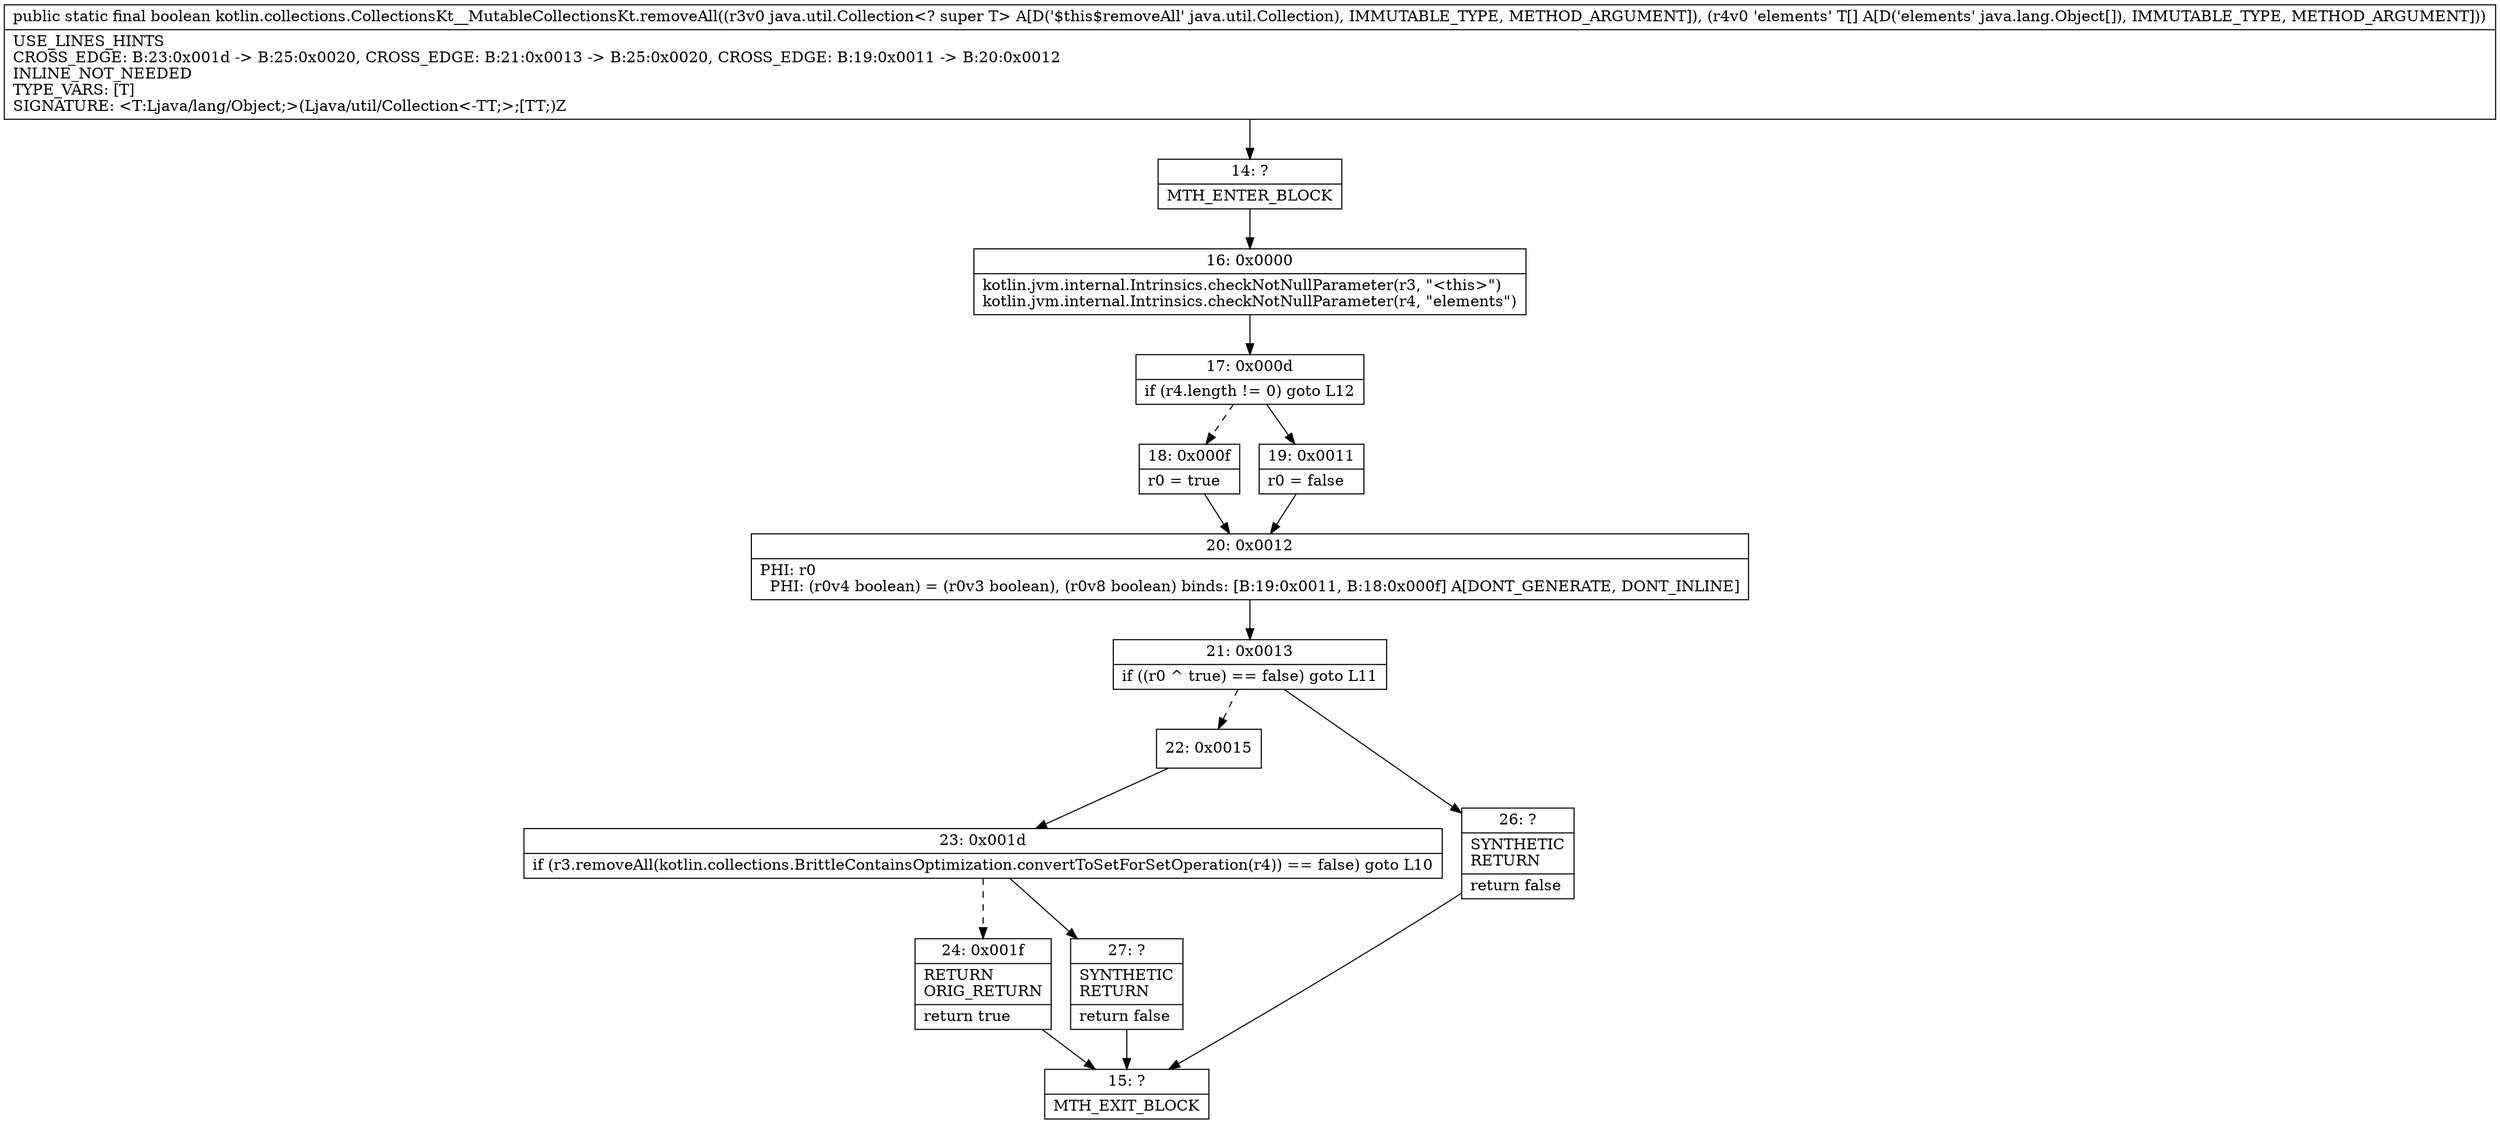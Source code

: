 digraph "CFG forkotlin.collections.CollectionsKt__MutableCollectionsKt.removeAll(Ljava\/util\/Collection;[Ljava\/lang\/Object;)Z" {
Node_14 [shape=record,label="{14\:\ ?|MTH_ENTER_BLOCK\l}"];
Node_16 [shape=record,label="{16\:\ 0x0000|kotlin.jvm.internal.Intrinsics.checkNotNullParameter(r3, \"\<this\>\")\lkotlin.jvm.internal.Intrinsics.checkNotNullParameter(r4, \"elements\")\l}"];
Node_17 [shape=record,label="{17\:\ 0x000d|if (r4.length != 0) goto L12\l}"];
Node_18 [shape=record,label="{18\:\ 0x000f|r0 = true\l}"];
Node_20 [shape=record,label="{20\:\ 0x0012|PHI: r0 \l  PHI: (r0v4 boolean) = (r0v3 boolean), (r0v8 boolean) binds: [B:19:0x0011, B:18:0x000f] A[DONT_GENERATE, DONT_INLINE]\l}"];
Node_21 [shape=record,label="{21\:\ 0x0013|if ((r0 ^ true) == false) goto L11\l}"];
Node_22 [shape=record,label="{22\:\ 0x0015}"];
Node_23 [shape=record,label="{23\:\ 0x001d|if (r3.removeAll(kotlin.collections.BrittleContainsOptimization.convertToSetForSetOperation(r4)) == false) goto L10\l}"];
Node_24 [shape=record,label="{24\:\ 0x001f|RETURN\lORIG_RETURN\l|return true\l}"];
Node_15 [shape=record,label="{15\:\ ?|MTH_EXIT_BLOCK\l}"];
Node_27 [shape=record,label="{27\:\ ?|SYNTHETIC\lRETURN\l|return false\l}"];
Node_26 [shape=record,label="{26\:\ ?|SYNTHETIC\lRETURN\l|return false\l}"];
Node_19 [shape=record,label="{19\:\ 0x0011|r0 = false\l}"];
MethodNode[shape=record,label="{public static final boolean kotlin.collections.CollectionsKt__MutableCollectionsKt.removeAll((r3v0 java.util.Collection\<? super T\> A[D('$this$removeAll' java.util.Collection), IMMUTABLE_TYPE, METHOD_ARGUMENT]), (r4v0 'elements' T[] A[D('elements' java.lang.Object[]), IMMUTABLE_TYPE, METHOD_ARGUMENT]))  | USE_LINES_HINTS\lCROSS_EDGE: B:23:0x001d \-\> B:25:0x0020, CROSS_EDGE: B:21:0x0013 \-\> B:25:0x0020, CROSS_EDGE: B:19:0x0011 \-\> B:20:0x0012\lINLINE_NOT_NEEDED\lTYPE_VARS: [T]\lSIGNATURE: \<T:Ljava\/lang\/Object;\>(Ljava\/util\/Collection\<\-TT;\>;[TT;)Z\l}"];
MethodNode -> Node_14;Node_14 -> Node_16;
Node_16 -> Node_17;
Node_17 -> Node_18[style=dashed];
Node_17 -> Node_19;
Node_18 -> Node_20;
Node_20 -> Node_21;
Node_21 -> Node_22[style=dashed];
Node_21 -> Node_26;
Node_22 -> Node_23;
Node_23 -> Node_24[style=dashed];
Node_23 -> Node_27;
Node_24 -> Node_15;
Node_27 -> Node_15;
Node_26 -> Node_15;
Node_19 -> Node_20;
}

